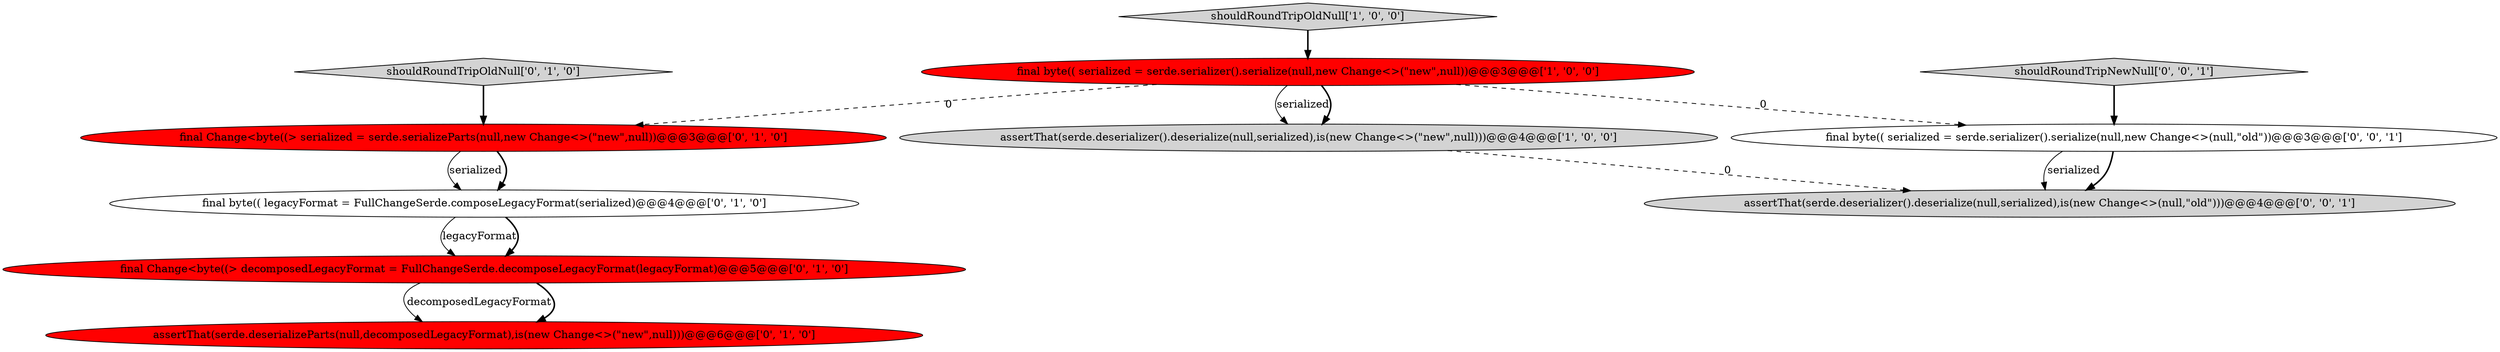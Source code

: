 digraph {
0 [style = filled, label = "shouldRoundTripOldNull['1', '0', '0']", fillcolor = lightgray, shape = diamond image = "AAA0AAABBB1BBB"];
4 [style = filled, label = "final Change<byte((> decomposedLegacyFormat = FullChangeSerde.decomposeLegacyFormat(legacyFormat)@@@5@@@['0', '1', '0']", fillcolor = red, shape = ellipse image = "AAA1AAABBB2BBB"];
3 [style = filled, label = "final Change<byte((> serialized = serde.serializeParts(null,new Change<>(\"new\",null))@@@3@@@['0', '1', '0']", fillcolor = red, shape = ellipse image = "AAA1AAABBB2BBB"];
5 [style = filled, label = "final byte(( legacyFormat = FullChangeSerde.composeLegacyFormat(serialized)@@@4@@@['0', '1', '0']", fillcolor = white, shape = ellipse image = "AAA0AAABBB2BBB"];
7 [style = filled, label = "shouldRoundTripOldNull['0', '1', '0']", fillcolor = lightgray, shape = diamond image = "AAA0AAABBB2BBB"];
10 [style = filled, label = "assertThat(serde.deserializer().deserialize(null,serialized),is(new Change<>(null,\"old\")))@@@4@@@['0', '0', '1']", fillcolor = lightgray, shape = ellipse image = "AAA0AAABBB3BBB"];
1 [style = filled, label = "final byte(( serialized = serde.serializer().serialize(null,new Change<>(\"new\",null))@@@3@@@['1', '0', '0']", fillcolor = red, shape = ellipse image = "AAA1AAABBB1BBB"];
6 [style = filled, label = "assertThat(serde.deserializeParts(null,decomposedLegacyFormat),is(new Change<>(\"new\",null)))@@@6@@@['0', '1', '0']", fillcolor = red, shape = ellipse image = "AAA1AAABBB2BBB"];
8 [style = filled, label = "shouldRoundTripNewNull['0', '0', '1']", fillcolor = lightgray, shape = diamond image = "AAA0AAABBB3BBB"];
9 [style = filled, label = "final byte(( serialized = serde.serializer().serialize(null,new Change<>(null,\"old\"))@@@3@@@['0', '0', '1']", fillcolor = white, shape = ellipse image = "AAA0AAABBB3BBB"];
2 [style = filled, label = "assertThat(serde.deserializer().deserialize(null,serialized),is(new Change<>(\"new\",null)))@@@4@@@['1', '0', '0']", fillcolor = lightgray, shape = ellipse image = "AAA0AAABBB1BBB"];
1->2 [style = solid, label="serialized"];
1->9 [style = dashed, label="0"];
7->3 [style = bold, label=""];
1->2 [style = bold, label=""];
3->5 [style = bold, label=""];
1->3 [style = dashed, label="0"];
9->10 [style = bold, label=""];
4->6 [style = solid, label="decomposedLegacyFormat"];
9->10 [style = solid, label="serialized"];
4->6 [style = bold, label=""];
0->1 [style = bold, label=""];
5->4 [style = solid, label="legacyFormat"];
5->4 [style = bold, label=""];
2->10 [style = dashed, label="0"];
8->9 [style = bold, label=""];
3->5 [style = solid, label="serialized"];
}
